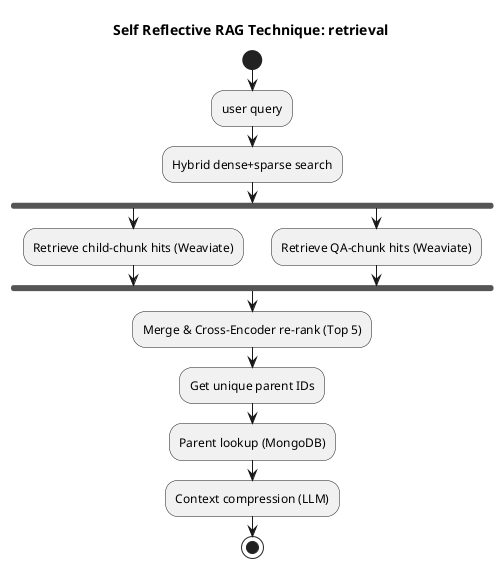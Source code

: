 @startuml

title Self Reflective RAG Technique: retrieval

start

:user query;
:Hybrid dense+sparse search;

fork
  :Retrieve child-chunk hits (Weaviate);
fork again
  :Retrieve QA-chunk hits (Weaviate);
end fork

:Merge & Cross-Encoder re-rank (Top 5);
:Get unique parent IDs;
:Parent lookup (MongoDB);
:Context compression (LLM);
stop
@enduml